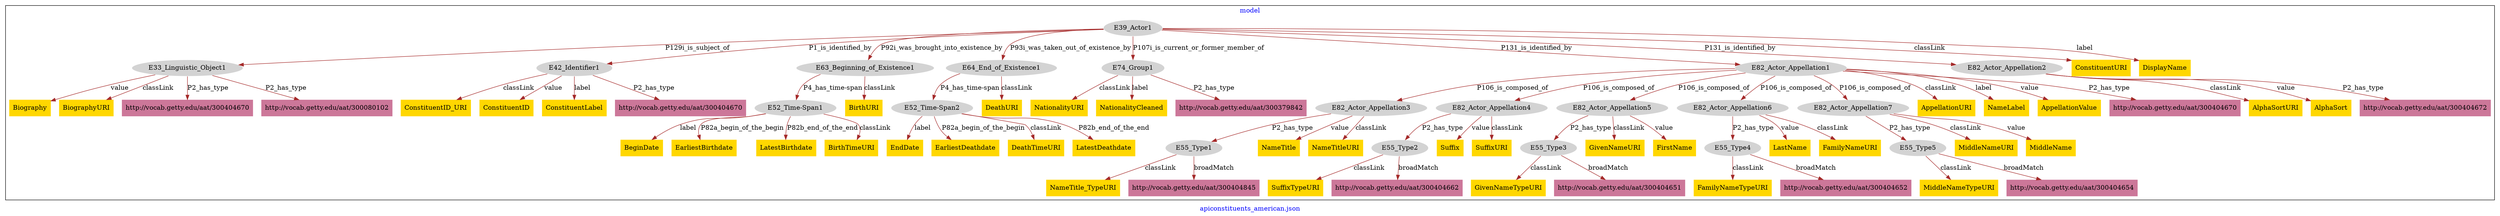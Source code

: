 digraph n0 {
fontcolor="blue"
remincross="true"
label="apiconstituents_american.json"
subgraph cluster {
label="model"
n2[style="filled",color="white",fillcolor="lightgray",label="E39_Actor1"];
n3[style="filled",color="white",fillcolor="lightgray",label="E33_Linguistic_Object1"];
n4[style="filled",color="white",fillcolor="lightgray",label="E42_Identifier1"];
n5[style="filled",color="white",fillcolor="lightgray",label="E63_Beginning_of_Existence1"];
n6[style="filled",color="white",fillcolor="lightgray",label="E64_End_of_Existence1"];
n7[style="filled",color="white",fillcolor="lightgray",label="E74_Group1"];
n8[style="filled",color="white",fillcolor="lightgray",label="E82_Actor_Appellation1"];
n9[style="filled",color="white",fillcolor="lightgray",label="E82_Actor_Appellation2"];
n10[style="filled",color="white",fillcolor="lightgray",label="E52_Time-Span1"];
n11[style="filled",color="white",fillcolor="lightgray",label="E52_Time-Span2"];
n12[style="filled",color="white",fillcolor="lightgray",label="E82_Actor_Appellation3"];
n13[style="filled",color="white",fillcolor="lightgray",label="E82_Actor_Appellation4"];
n14[style="filled",color="white",fillcolor="lightgray",label="E82_Actor_Appellation5"];
n15[style="filled",color="white",fillcolor="lightgray",label="E82_Actor_Appellation6"];
n16[style="filled",color="white",fillcolor="lightgray",label="E82_Actor_Appellation7"];
n17[style="filled",color="white",fillcolor="lightgray",label="E55_Type1"];
n18[style="filled",color="white",fillcolor="lightgray",label="E55_Type2"];
n19[style="filled",color="white",fillcolor="lightgray",label="E55_Type3"];
n20[style="filled",color="white",fillcolor="lightgray",label="E55_Type4"];
n21[style="filled",color="white",fillcolor="lightgray",label="E55_Type5"];
n22[shape="plaintext",style="filled",fillcolor="gold",label="BeginDate"];
n23[shape="plaintext",style="filled",fillcolor="gold",label="EarliestBirthdate"];
n24[shape="plaintext",style="filled",fillcolor="gold",label="GivenNameURI"];
n25[shape="plaintext",style="filled",fillcolor="gold",label="AlphaSortURI"];
n26[shape="plaintext",style="filled",fillcolor="gold",label="EndDate"];
n27[shape="plaintext",style="filled",fillcolor="gold",label="MiddleNameURI"];
n28[shape="plaintext",style="filled",fillcolor="gold",label="DeathURI"];
n29[shape="plaintext",style="filled",fillcolor="gold",label="MiddleNameTypeURI"];
n30[shape="plaintext",style="filled",fillcolor="gold",label="AppellationURI"];
n31[shape="plaintext",style="filled",fillcolor="gold",label="ConstituentURI"];
n32[shape="plaintext",style="filled",fillcolor="gold",label="ConstituentID_URI"];
n33[shape="plaintext",style="filled",fillcolor="gold",label="NameLabel"];
n34[shape="plaintext",style="filled",fillcolor="gold",label="LatestBirthdate"];
n35[shape="plaintext",style="filled",fillcolor="gold",label="FamilyNameTypeURI"];
n36[shape="plaintext",style="filled",fillcolor="gold",label="NameTitle"];
n37[shape="plaintext",style="filled",fillcolor="gold",label="SuffixTypeURI"];
n38[shape="plaintext",style="filled",fillcolor="gold",label="MiddleName"];
n39[shape="plaintext",style="filled",fillcolor="gold",label="EarliestDeathdate"];
n40[shape="plaintext",style="filled",fillcolor="gold",label="Suffix"];
n41[shape="plaintext",style="filled",fillcolor="gold",label="DeathTimeURI"];
n42[shape="plaintext",style="filled",fillcolor="gold",label="NameTitleURI"];
n43[shape="plaintext",style="filled",fillcolor="gold",label="AlphaSort"];
n44[shape="plaintext",style="filled",fillcolor="gold",label="LastName"];
n45[shape="plaintext",style="filled",fillcolor="gold",label="FamilyNameURI"];
n46[shape="plaintext",style="filled",fillcolor="gold",label="ConstituentID"];
n47[shape="plaintext",style="filled",fillcolor="gold",label="Biography"];
n48[shape="plaintext",style="filled",fillcolor="gold",label="LatestDeathdate"];
n49[shape="plaintext",style="filled",fillcolor="gold",label="DisplayName"];
n50[shape="plaintext",style="filled",fillcolor="gold",label="BiographyURI"];
n51[shape="plaintext",style="filled",fillcolor="gold",label="ConstituentLabel"];
n52[shape="plaintext",style="filled",fillcolor="gold",label="NationalityURI"];
n53[shape="plaintext",style="filled",fillcolor="gold",label="BirthURI"];
n54[shape="plaintext",style="filled",fillcolor="gold",label="GivenNameTypeURI"];
n55[shape="plaintext",style="filled",fillcolor="gold",label="AppellationValue"];
n56[shape="plaintext",style="filled",fillcolor="gold",label="BirthTimeURI"];
n57[shape="plaintext",style="filled",fillcolor="gold",label="FirstName"];
n58[shape="plaintext",style="filled",fillcolor="gold",label="NationalityCleaned"];
n59[shape="plaintext",style="filled",fillcolor="gold",label="SuffixURI"];
n60[shape="plaintext",style="filled",fillcolor="gold",label="NameTitle_TypeURI"];
n61[shape="plaintext",style="filled",fillcolor="#CC7799",label="http://vocab.getty.edu/aat/300404670"];
n62[shape="plaintext",style="filled",fillcolor="#CC7799",label="http://vocab.getty.edu/aat/300080102"];
n63[shape="plaintext",style="filled",fillcolor="#CC7799",label="http://vocab.getty.edu/aat/300404672"];
n64[shape="plaintext",style="filled",fillcolor="#CC7799",label="http://vocab.getty.edu/aat/300404670"];
n65[shape="plaintext",style="filled",fillcolor="#CC7799",label="http://vocab.getty.edu/aat/300379842"];
n66[shape="plaintext",style="filled",fillcolor="#CC7799",label="http://vocab.getty.edu/aat/300404654"];
n67[shape="plaintext",style="filled",fillcolor="#CC7799",label="http://vocab.getty.edu/aat/300404662"];
n68[shape="plaintext",style="filled",fillcolor="#CC7799",label="http://vocab.getty.edu/aat/300404651"];
n69[shape="plaintext",style="filled",fillcolor="#CC7799",label="http://vocab.getty.edu/aat/300404845"];
n70[shape="plaintext",style="filled",fillcolor="#CC7799",label="http://vocab.getty.edu/aat/300404652"];
n71[shape="plaintext",style="filled",fillcolor="#CC7799",label="http://vocab.getty.edu/aat/300404670"];
}
n2 -> n3[color="brown",fontcolor="black",label="P129i_is_subject_of"]
n2 -> n4[color="brown",fontcolor="black",label="P1_is_identified_by"]
n2 -> n5[color="brown",fontcolor="black",label="P92i_was_brought_into_existence_by"]
n2 -> n6[color="brown",fontcolor="black",label="P93i_was_taken_out_of_existence_by"]
n2 -> n7[color="brown",fontcolor="black",label="P107i_is_current_or_former_member_of"]
n2 -> n8[color="brown",fontcolor="black",label="P131_is_identified_by"]
n2 -> n9[color="brown",fontcolor="black",label="P131_is_identified_by"]
n5 -> n10[color="brown",fontcolor="black",label="P4_has_time-span"]
n6 -> n11[color="brown",fontcolor="black",label="P4_has_time-span"]
n8 -> n12[color="brown",fontcolor="black",label="P106_is_composed_of"]
n8 -> n13[color="brown",fontcolor="black",label="P106_is_composed_of"]
n8 -> n14[color="brown",fontcolor="black",label="P106_is_composed_of"]
n8 -> n15[color="brown",fontcolor="black",label="P106_is_composed_of"]
n8 -> n16[color="brown",fontcolor="black",label="P106_is_composed_of"]
n12 -> n17[color="brown",fontcolor="black",label="P2_has_type"]
n13 -> n18[color="brown",fontcolor="black",label="P2_has_type"]
n14 -> n19[color="brown",fontcolor="black",label="P2_has_type"]
n15 -> n20[color="brown",fontcolor="black",label="P2_has_type"]
n16 -> n21[color="brown",fontcolor="black",label="P2_has_type"]
n10 -> n22[color="brown",fontcolor="black",label="label"]
n10 -> n23[color="brown",fontcolor="black",label="P82a_begin_of_the_begin"]
n14 -> n24[color="brown",fontcolor="black",label="classLink"]
n9 -> n25[color="brown",fontcolor="black",label="classLink"]
n11 -> n26[color="brown",fontcolor="black",label="label"]
n16 -> n27[color="brown",fontcolor="black",label="classLink"]
n6 -> n28[color="brown",fontcolor="black",label="classLink"]
n21 -> n29[color="brown",fontcolor="black",label="classLink"]
n8 -> n30[color="brown",fontcolor="black",label="classLink"]
n2 -> n31[color="brown",fontcolor="black",label="classLink"]
n4 -> n32[color="brown",fontcolor="black",label="classLink"]
n8 -> n33[color="brown",fontcolor="black",label="label"]
n10 -> n34[color="brown",fontcolor="black",label="P82b_end_of_the_end"]
n20 -> n35[color="brown",fontcolor="black",label="classLink"]
n12 -> n36[color="brown",fontcolor="black",label="value"]
n18 -> n37[color="brown",fontcolor="black",label="classLink"]
n16 -> n38[color="brown",fontcolor="black",label="value"]
n11 -> n39[color="brown",fontcolor="black",label="P82a_begin_of_the_begin"]
n13 -> n40[color="brown",fontcolor="black",label="value"]
n11 -> n41[color="brown",fontcolor="black",label="classLink"]
n12 -> n42[color="brown",fontcolor="black",label="classLink"]
n9 -> n43[color="brown",fontcolor="black",label="value"]
n15 -> n44[color="brown",fontcolor="black",label="value"]
n15 -> n45[color="brown",fontcolor="black",label="classLink"]
n4 -> n46[color="brown",fontcolor="black",label="value"]
n3 -> n47[color="brown",fontcolor="black",label="value"]
n11 -> n48[color="brown",fontcolor="black",label="P82b_end_of_the_end"]
n2 -> n49[color="brown",fontcolor="black",label="label"]
n3 -> n50[color="brown",fontcolor="black",label="classLink"]
n4 -> n51[color="brown",fontcolor="black",label="label"]
n7 -> n52[color="brown",fontcolor="black",label="classLink"]
n5 -> n53[color="brown",fontcolor="black",label="classLink"]
n19 -> n54[color="brown",fontcolor="black",label="classLink"]
n8 -> n55[color="brown",fontcolor="black",label="value"]
n10 -> n56[color="brown",fontcolor="black",label="classLink"]
n14 -> n57[color="brown",fontcolor="black",label="value"]
n7 -> n58[color="brown",fontcolor="black",label="label"]
n13 -> n59[color="brown",fontcolor="black",label="classLink"]
n17 -> n60[color="brown",fontcolor="black",label="classLink"]
n3 -> n61[color="brown",fontcolor="black",label="P2_has_type"]
n3 -> n62[color="brown",fontcolor="black",label="P2_has_type"]
n9 -> n63[color="brown",fontcolor="black",label="P2_has_type"]
n4 -> n64[color="brown",fontcolor="black",label="P2_has_type"]
n7 -> n65[color="brown",fontcolor="black",label="P2_has_type"]
n21 -> n66[color="brown",fontcolor="black",label="broadMatch"]
n18 -> n67[color="brown",fontcolor="black",label="broadMatch"]
n19 -> n68[color="brown",fontcolor="black",label="broadMatch"]
n17 -> n69[color="brown",fontcolor="black",label="broadMatch"]
n20 -> n70[color="brown",fontcolor="black",label="broadMatch"]
n8 -> n71[color="brown",fontcolor="black",label="P2_has_type"]
}

